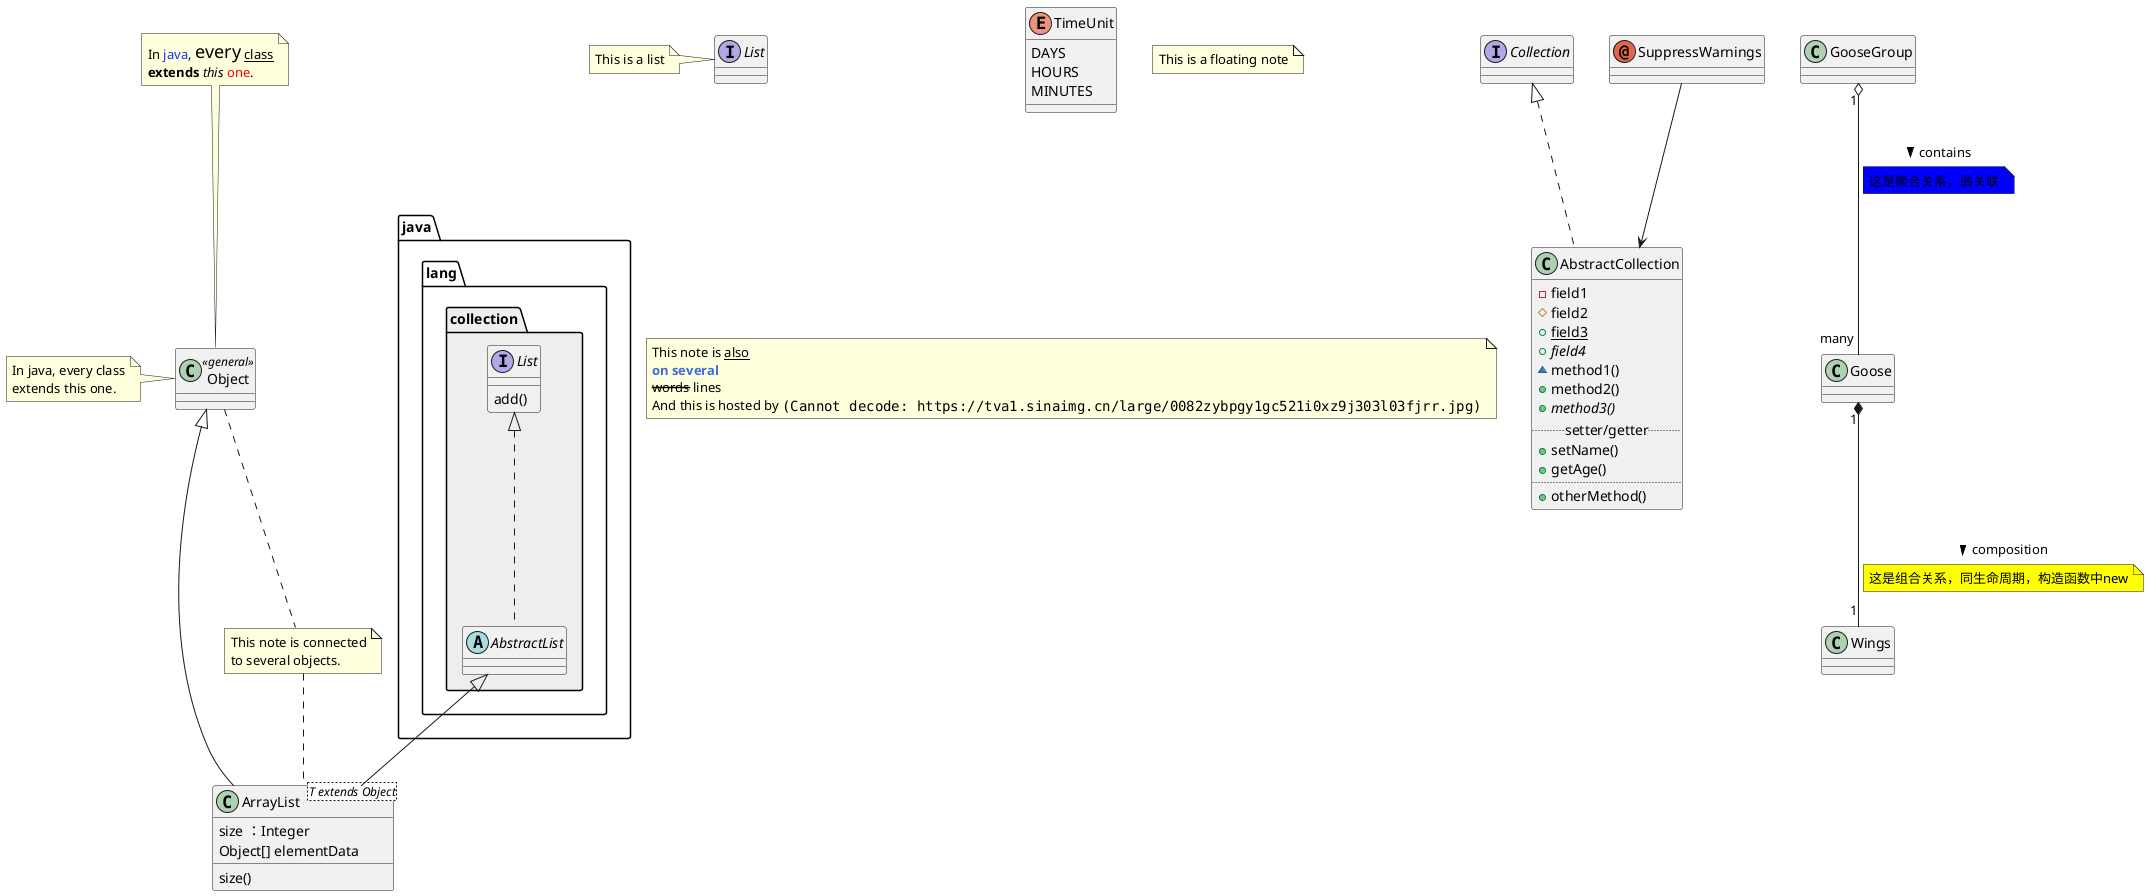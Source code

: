 @startuml
' 定义类型
abstract AbstractCollection
interface Collection

' 包
package java.lang.collection #EEEEEE {
' 实现
abstract class AbstractList
interface List
}

' 定义关系、标识
List <|.. AbstractList
Collection <|.. AbstractCollection

' 拓展
AbstractList <|-- ArrayList

' 聚合
GooseGroup "1" o-down- "many" Goose :contains >
' 链接的注释
note on link #blue: 这是聚合关系，弱关联

' 组合
Goose "1" *-down- "1" Wings :composition >
note on link #yellow: 这是组合关系，同生命周期，构造函数中new


' 添加字段或者方法
List : add()

class ArrayList<T extends Object> {
size ：Integer
Object[] elementData
size()
}

' 可访问性
class AbstractCollection {
 - field1
 # field2
 + field3 {static}
 + field4 {abstract}
 ~ method1()
 + method2()
 + method3() {abstract}
 .. setter/getter ..
 + setName()
 + getAge()
 ....
 + otherMethod()
}

' 枚举
enum TimeUnit {
DAYS
HOURS
MINUTES
}

' 备注和模板
class Object << general >>
Object <|--- ArrayList

note "This is a floating note" as N1
note "This note is connected\nto several objects." as N2
Object .. N2
N2 .. ArrayList

note left of Object : In java, every class\nextends this one.

interface List
note left: This is a list

' 注释中也可以使用html标签
note top of Object
  In <color:#1234EE>java</color>, <size:18>every</size> <u>class</u>
  <b>extends</b> <i>this</i> <color:red>one</color>.
end note

note as N3
  This note is <u>also</u>
  <b><color:royalBlue>on several</color>
  <s>words</s> lines
  And this is hosted by <img:https://tva1.sinaimg.cn/large/0082zybpgy1gc521i0xz9j303l03fjrr.jpg>
end note

' 注解
annotation SuppressWarnings
SuppressWarnings --> AbstractCollection

@enduml